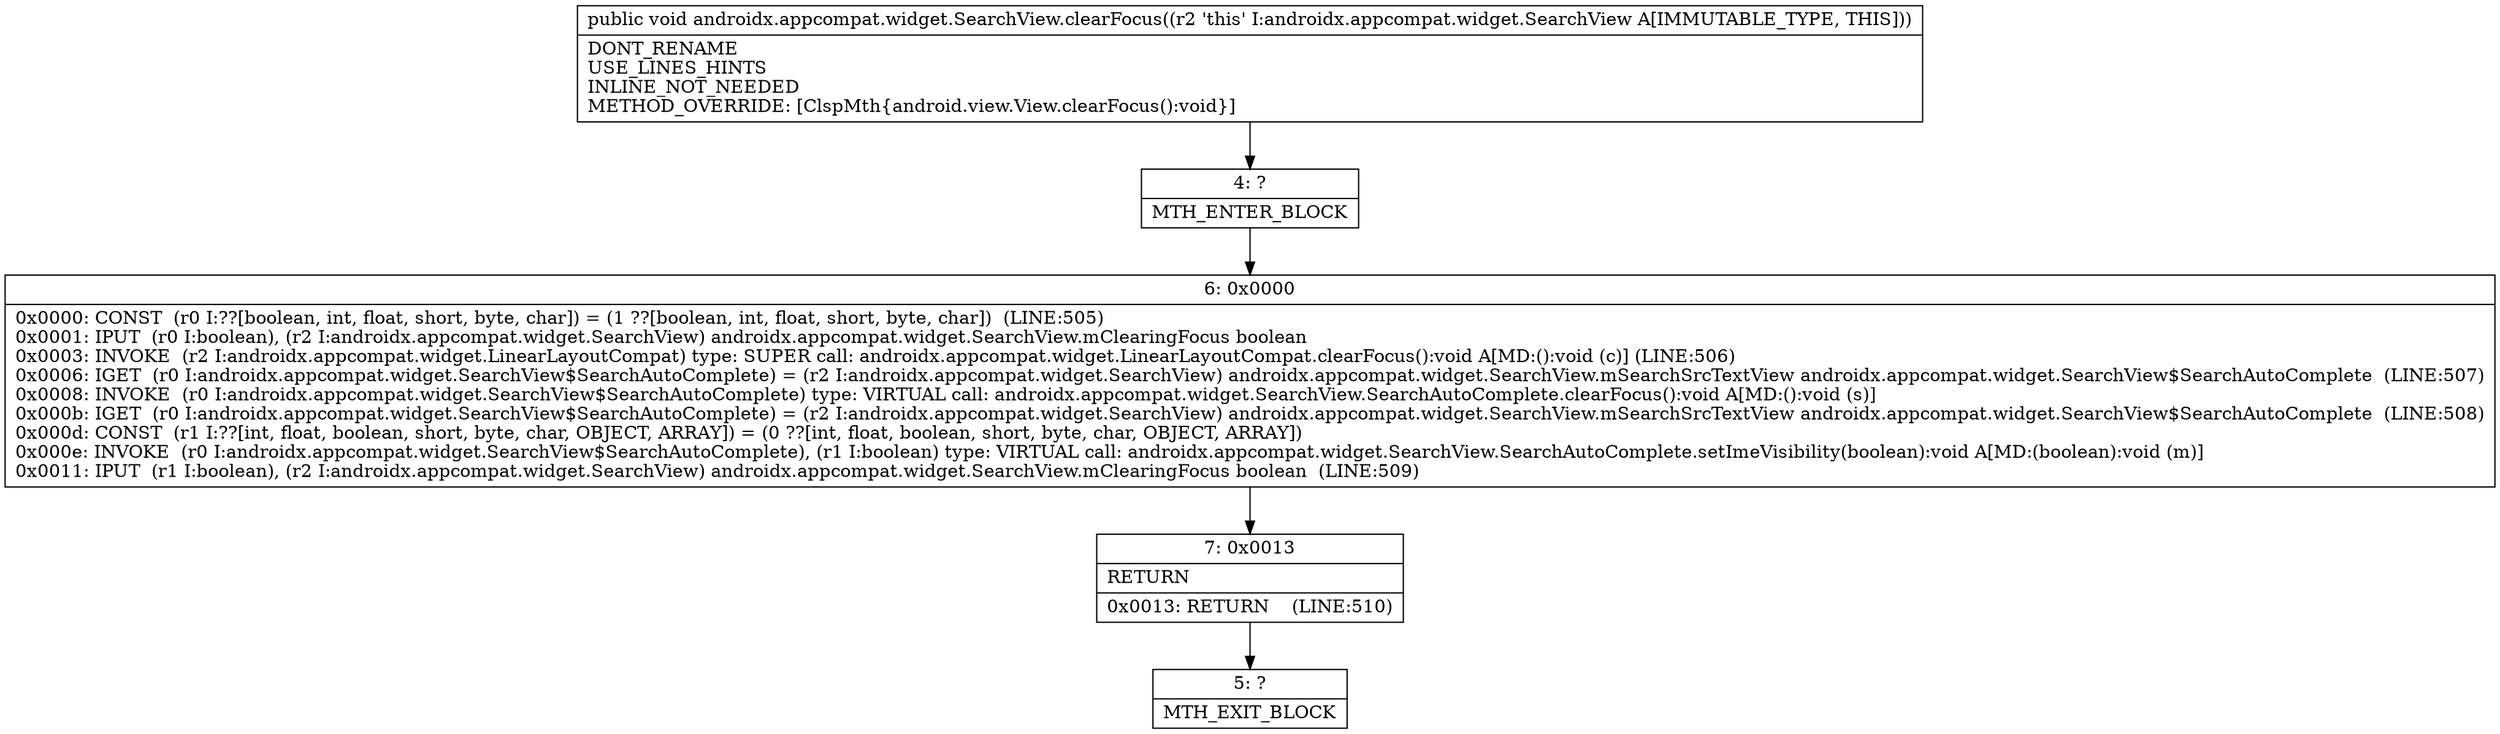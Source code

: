 digraph "CFG forandroidx.appcompat.widget.SearchView.clearFocus()V" {
Node_4 [shape=record,label="{4\:\ ?|MTH_ENTER_BLOCK\l}"];
Node_6 [shape=record,label="{6\:\ 0x0000|0x0000: CONST  (r0 I:??[boolean, int, float, short, byte, char]) = (1 ??[boolean, int, float, short, byte, char])  (LINE:505)\l0x0001: IPUT  (r0 I:boolean), (r2 I:androidx.appcompat.widget.SearchView) androidx.appcompat.widget.SearchView.mClearingFocus boolean \l0x0003: INVOKE  (r2 I:androidx.appcompat.widget.LinearLayoutCompat) type: SUPER call: androidx.appcompat.widget.LinearLayoutCompat.clearFocus():void A[MD:():void (c)] (LINE:506)\l0x0006: IGET  (r0 I:androidx.appcompat.widget.SearchView$SearchAutoComplete) = (r2 I:androidx.appcompat.widget.SearchView) androidx.appcompat.widget.SearchView.mSearchSrcTextView androidx.appcompat.widget.SearchView$SearchAutoComplete  (LINE:507)\l0x0008: INVOKE  (r0 I:androidx.appcompat.widget.SearchView$SearchAutoComplete) type: VIRTUAL call: androidx.appcompat.widget.SearchView.SearchAutoComplete.clearFocus():void A[MD:():void (s)]\l0x000b: IGET  (r0 I:androidx.appcompat.widget.SearchView$SearchAutoComplete) = (r2 I:androidx.appcompat.widget.SearchView) androidx.appcompat.widget.SearchView.mSearchSrcTextView androidx.appcompat.widget.SearchView$SearchAutoComplete  (LINE:508)\l0x000d: CONST  (r1 I:??[int, float, boolean, short, byte, char, OBJECT, ARRAY]) = (0 ??[int, float, boolean, short, byte, char, OBJECT, ARRAY]) \l0x000e: INVOKE  (r0 I:androidx.appcompat.widget.SearchView$SearchAutoComplete), (r1 I:boolean) type: VIRTUAL call: androidx.appcompat.widget.SearchView.SearchAutoComplete.setImeVisibility(boolean):void A[MD:(boolean):void (m)]\l0x0011: IPUT  (r1 I:boolean), (r2 I:androidx.appcompat.widget.SearchView) androidx.appcompat.widget.SearchView.mClearingFocus boolean  (LINE:509)\l}"];
Node_7 [shape=record,label="{7\:\ 0x0013|RETURN\l|0x0013: RETURN    (LINE:510)\l}"];
Node_5 [shape=record,label="{5\:\ ?|MTH_EXIT_BLOCK\l}"];
MethodNode[shape=record,label="{public void androidx.appcompat.widget.SearchView.clearFocus((r2 'this' I:androidx.appcompat.widget.SearchView A[IMMUTABLE_TYPE, THIS]))  | DONT_RENAME\lUSE_LINES_HINTS\lINLINE_NOT_NEEDED\lMETHOD_OVERRIDE: [ClspMth\{android.view.View.clearFocus():void\}]\l}"];
MethodNode -> Node_4;Node_4 -> Node_6;
Node_6 -> Node_7;
Node_7 -> Node_5;
}

